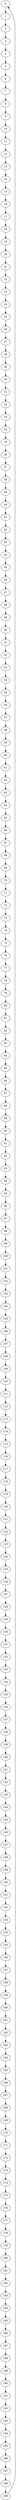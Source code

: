 strict digraph  {
0 [delay=7];
1 [delay=3];
2 [delay=2];
3 [delay=10];
4 [delay=4];
5 [delay=9];
6 [delay=5];
7 [delay=4];
8 [delay=8];
9 [delay=3];
10 [delay=8];
11 [delay=9];
12 [delay=10];
13 [delay=10];
14 [delay=7];
15 [delay=3];
16 [delay=7];
17 [delay=5];
18 [delay=9];
19 [delay=8];
20 [delay=3];
21 [delay=3];
22 [delay=1];
23 [delay=3];
24 [delay=10];
25 [delay=8];
26 [delay=7];
27 [delay=6];
28 [delay=3];
29 [delay=10];
30 [delay=10];
31 [delay=8];
32 [delay=10];
33 [delay=2];
34 [delay=3];
35 [delay=6];
36 [delay=5];
37 [delay=6];
38 [delay=9];
39 [delay=6];
40 [delay=4];
41 [delay=10];
42 [delay=10];
43 [delay=7];
44 [delay=2];
45 [delay=9];
46 [delay=1];
47 [delay=8];
48 [delay=8];
49 [delay=3];
50 [delay=1];
51 [delay=1];
52 [delay=2];
53 [delay=1];
54 [delay=4];
55 [delay=10];
56 [delay=4];
57 [delay=1];
58 [delay=2];
59 [delay=3];
60 [delay=5];
61 [delay=6];
62 [delay=2];
63 [delay=7];
64 [delay=7];
65 [delay=4];
66 [delay=9];
67 [delay=7];
68 [delay=1];
69 [delay=2];
70 [delay=4];
71 [delay=7];
72 [delay=5];
73 [delay=8];
74 [delay=1];
75 [delay=1];
76 [delay=6];
77 [delay=6];
78 [delay=2];
79 [delay=3];
80 [delay=10];
81 [delay=2];
82 [delay=8];
83 [delay=7];
84 [delay=6];
85 [delay=9];
86 [delay=8];
87 [delay=6];
88 [delay=9];
89 [delay=5];
90 [delay=10];
91 [delay=6];
92 [delay=5];
93 [delay=2];
94 [delay=1];
95 [delay=9];
96 [delay=3];
97 [delay=4];
98 [delay=2];
99 [delay=10];
100 [delay=4];
101 [delay=8];
102 [delay=7];
103 [delay=7];
104 [delay=3];
105 [delay=10];
106 [delay=3];
107 [delay=1];
108 [delay=3];
109 [delay=10];
110 [delay=10];
111 [delay=9];
112 [delay=1];
113 [delay=2];
114 [delay=7];
115 [delay=10];
116 [delay=7];
117 [delay=2];
118 [delay=8];
119 [delay=6];
120 [delay=1];
121 [delay=5];
122 [delay=7];
123 [delay=3];
124 [delay=6];
125 [delay=1];
126 [delay=6];
127 [delay=3];
128 [delay=9];
129 [delay=5];
130 [delay=2];
131 [delay=1];
132 [delay=10];
133 [delay=3];
134 [delay=10];
135 [delay=7];
136 [delay=5];
137 [delay=10];
138 [delay=2];
139 [delay=10];
140 [delay=7];
141 [delay=10];
142 [delay=8];
143 [delay=7];
144 [delay=4];
145 [delay=2];
146 [delay=7];
147 [delay=6];
148 [delay=5];
149 [delay=1];
150 [delay=7];
151 [delay=7];
152 [delay=2];
153 [delay=2];
154 [delay=9];
155 [delay=2];
156 [delay=3];
157 [delay=7];
158 [delay=8];
159 [delay=8];
160 [delay=1];
161 [delay=9];
162 [delay=7];
163 [delay=3];
164 [delay=7];
165 [delay=4];
166 [delay=4];
167 [delay=9];
168 [delay=9];
169 [delay=4];
170 [delay=9];
171 [delay=5];
172 [delay=8];
173 [delay=3];
174 [delay=10];
175 [delay=4];
176 [delay=5];
177 [delay=6];
178 [delay=6];
179 [delay=6];
180 [delay=5];
181 [delay=8];
182 [delay=6];
183 [delay=5];
184 [delay=2];
185 [delay=6];
186 [delay=4];
187 [delay=9];
188 [delay=10];
189 [delay=7];
190 [delay=6];
191 [delay=10];
192 [delay=1];
193 [delay=10];
194 [delay=3];
195 [delay=6];
196 [delay=5];
197 [delay=10];
198 [delay=6];
199 [delay=10];
0 -> 1  [weight="2.0"];
1 -> 2  [weight="1.0"];
2 -> 3  [weight="1.0"];
3 -> 4  [weight="0.0"];
4 -> 5  [weight="3.0"];
5 -> 6  [weight="0.0"];
6 -> 7  [weight="0.0"];
7 -> 8  [weight="0.0"];
8 -> 9  [weight="2.0"];
9 -> 10  [weight="2.0"];
10 -> 11  [weight="0.0"];
11 -> 12  [weight="1.0"];
12 -> 13  [weight="3.0"];
13 -> 14  [weight="1.0"];
14 -> 15  [weight="1.0"];
15 -> 16  [weight="0.0"];
16 -> 17  [weight="2.0"];
17 -> 18  [weight="0.0"];
18 -> 19  [weight="0.0"];
19 -> 20  [weight="0.0"];
20 -> 21  [weight="1.0"];
21 -> 22  [weight="4.0"];
22 -> 23  [weight="1.0"];
23 -> 24  [weight="0.0"];
24 -> 25  [weight="0.0"];
25 -> 26  [weight="2.0"];
26 -> 27  [weight="2.0"];
27 -> 28  [weight="1.0"];
28 -> 29  [weight="1.0"];
29 -> 30  [weight="0.0"];
30 -> 31  [weight="0.0"];
31 -> 32  [weight="0.0"];
32 -> 33  [weight="0.0"];
33 -> 34  [weight="3.0"];
34 -> 35  [weight="2.0"];
35 -> 36  [weight="2.0"];
36 -> 37  [weight="1.0"];
37 -> 38  [weight="0.0"];
38 -> 39  [weight="1.0"];
39 -> 40  [weight="1.0"];
40 -> 41  [weight="2.0"];
41 -> 42  [weight="1.0"];
42 -> 43  [weight="0.0"];
43 -> 44  [weight="2.0"];
44 -> 45  [weight="1.0"];
45 -> 46  [weight="1.0"];
46 -> 47  [weight="0.0"];
47 -> 48  [weight="1.0"];
48 -> 49  [weight="1.0"];
49 -> 50  [weight="2.0"];
50 -> 51  [weight="1.0"];
51 -> 52  [weight="1.0"];
52 -> 53  [weight="0.0"];
53 -> 54  [weight="1.0"];
54 -> 55  [weight="0.0"];
55 -> 56  [weight="3.0"];
56 -> 57  [weight="0.0"];
57 -> 58  [weight="0.0"];
58 -> 59  [weight="3.0"];
59 -> 60  [weight="0.0"];
60 -> 61  [weight="1.0"];
61 -> 62  [weight="1.0"];
62 -> 63  [weight="0.0"];
63 -> 64  [weight="3.0"];
64 -> 65  [weight="0.0"];
65 -> 66  [weight="1.0"];
66 -> 67  [weight="0.0"];
67 -> 68  [weight="2.0"];
68 -> 69  [weight="2.0"];
69 -> 70  [weight="0.0"];
70 -> 71  [weight="1.0"];
71 -> 72  [weight="0.0"];
72 -> 73  [weight="1.0"];
73 -> 74  [weight="3.0"];
74 -> 75  [weight="0.0"];
75 -> 76  [weight="2.0"];
76 -> 77  [weight="0.0"];
77 -> 78  [weight="1.0"];
78 -> 79  [weight="1.0"];
79 -> 80  [weight="2.0"];
80 -> 81  [weight="0.0"];
81 -> 82  [weight="0.0"];
82 -> 83  [weight="0.0"];
83 -> 84  [weight="3.0"];
84 -> 85  [weight="2.0"];
85 -> 86  [weight="0.0"];
86 -> 87  [weight="2.0"];
87 -> 88  [weight="1.0"];
88 -> 89  [weight="1.0"];
89 -> 90  [weight="0.0"];
90 -> 91  [weight="1.0"];
91 -> 92  [weight="1.0"];
92 -> 93  [weight="2.0"];
93 -> 94  [weight="0.0"];
94 -> 95  [weight="2.0"];
95 -> 96  [weight="0.0"];
96 -> 97  [weight="0.0"];
97 -> 98  [weight="3.0"];
98 -> 99  [weight="0.0"];
99 -> 100  [weight="2.0"];
100 -> 101  [weight="0.0"];
101 -> 102  [weight="0.0"];
102 -> 103  [weight="1.0"];
103 -> 104  [weight="1.0"];
104 -> 105  [weight="1.0"];
105 -> 106  [weight="3.0"];
106 -> 107  [weight="0.0"];
107 -> 108  [weight="0.0"];
108 -> 109  [weight="2.0"];
109 -> 110  [weight="2.0"];
110 -> 111  [weight="1.0"];
111 -> 112  [weight="0.0"];
112 -> 113  [weight="0.0"];
113 -> 114  [weight="1.0"];
114 -> 115  [weight="0.0"];
115 -> 116  [weight="2.0"];
116 -> 117  [weight="1.0"];
117 -> 118  [weight="1.0"];
118 -> 119  [weight="0.0"];
119 -> 120  [weight="0.0"];
120 -> 121  [weight="2.0"];
121 -> 122  [weight="0.0"];
122 -> 123  [weight="1.0"];
123 -> 124  [weight="3.0"];
124 -> 125  [weight="0.0"];
125 -> 126  [weight="0.0"];
126 -> 127  [weight="5.0"];
127 -> 128  [weight="0.0"];
128 -> 129  [weight="2.0"];
129 -> 130  [weight="1.0"];
130 -> 131  [weight="1.0"];
131 -> 132  [weight="1.0"];
132 -> 133  [weight="1.0"];
133 -> 134  [weight="0.0"];
134 -> 135  [weight="2.0"];
135 -> 136  [weight="0.0"];
136 -> 137  [weight="1.0"];
137 -> 138  [weight="2.0"];
138 -> 139  [weight="1.0"];
139 -> 140  [weight="1.0"];
140 -> 141  [weight="0.0"];
141 -> 142  [weight="2.0"];
142 -> 143  [weight="0.0"];
143 -> 144  [weight="0.0"];
144 -> 145  [weight="1.0"];
145 -> 146  [weight="1.0"];
146 -> 147  [weight="0.0"];
147 -> 148  [weight="3.0"];
148 -> 149  [weight="2.0"];
149 -> 150  [weight="1.0"];
150 -> 151  [weight="0.0"];
151 -> 152  [weight="0.0"];
152 -> 153  [weight="1.0"];
153 -> 154  [weight="1.0"];
154 -> 155  [weight="3.0"];
155 -> 156  [weight="0.0"];
156 -> 157  [weight="0.0"];
157 -> 158  [weight="0.0"];
158 -> 159  [weight="0.0"];
159 -> 160  [weight="0.0"];
160 -> 161  [weight="0.0"];
161 -> 162  [weight="1.0"];
162 -> 163  [weight="1.0"];
163 -> 164  [weight="4.0"];
164 -> 165  [weight="2.0"];
165 -> 166  [weight="3.0"];
166 -> 167  [weight="1.0"];
167 -> 168  [weight="0.0"];
168 -> 169  [weight="1.0"];
169 -> 170  [weight="2.0"];
170 -> 171  [weight="0.0"];
171 -> 172  [weight="0.0"];
172 -> 173  [weight="0.0"];
173 -> 174  [weight="1.0"];
174 -> 175  [weight="1.0"];
175 -> 176  [weight="0.0"];
176 -> 177  [weight="5.0"];
177 -> 178  [weight="0.0"];
178 -> 179  [weight="2.0"];
179 -> 180  [weight="0.0"];
180 -> 181  [weight="2.0"];
181 -> 182  [weight="0.0"];
182 -> 183  [weight="0.0"];
183 -> 184  [weight="2.0"];
184 -> 185  [weight="0.0"];
185 -> 186  [weight="3.0"];
186 -> 187  [weight="1.0"];
187 -> 188  [weight="1.0"];
188 -> 189  [weight="0.0"];
189 -> 190  [weight="0.0"];
190 -> 191  [weight="3.0"];
191 -> 192  [weight="1.0"];
192 -> 193  [weight="1.0"];
193 -> 194  [weight="0.0"];
194 -> 195  [weight="2.0"];
195 -> 196  [weight="0.0"];
196 -> 197  [weight="1.0"];
197 -> 198  [weight="0.0"];
198 -> 199  [weight="2.0"];
199 -> 0  [weight="0.0"];
}
